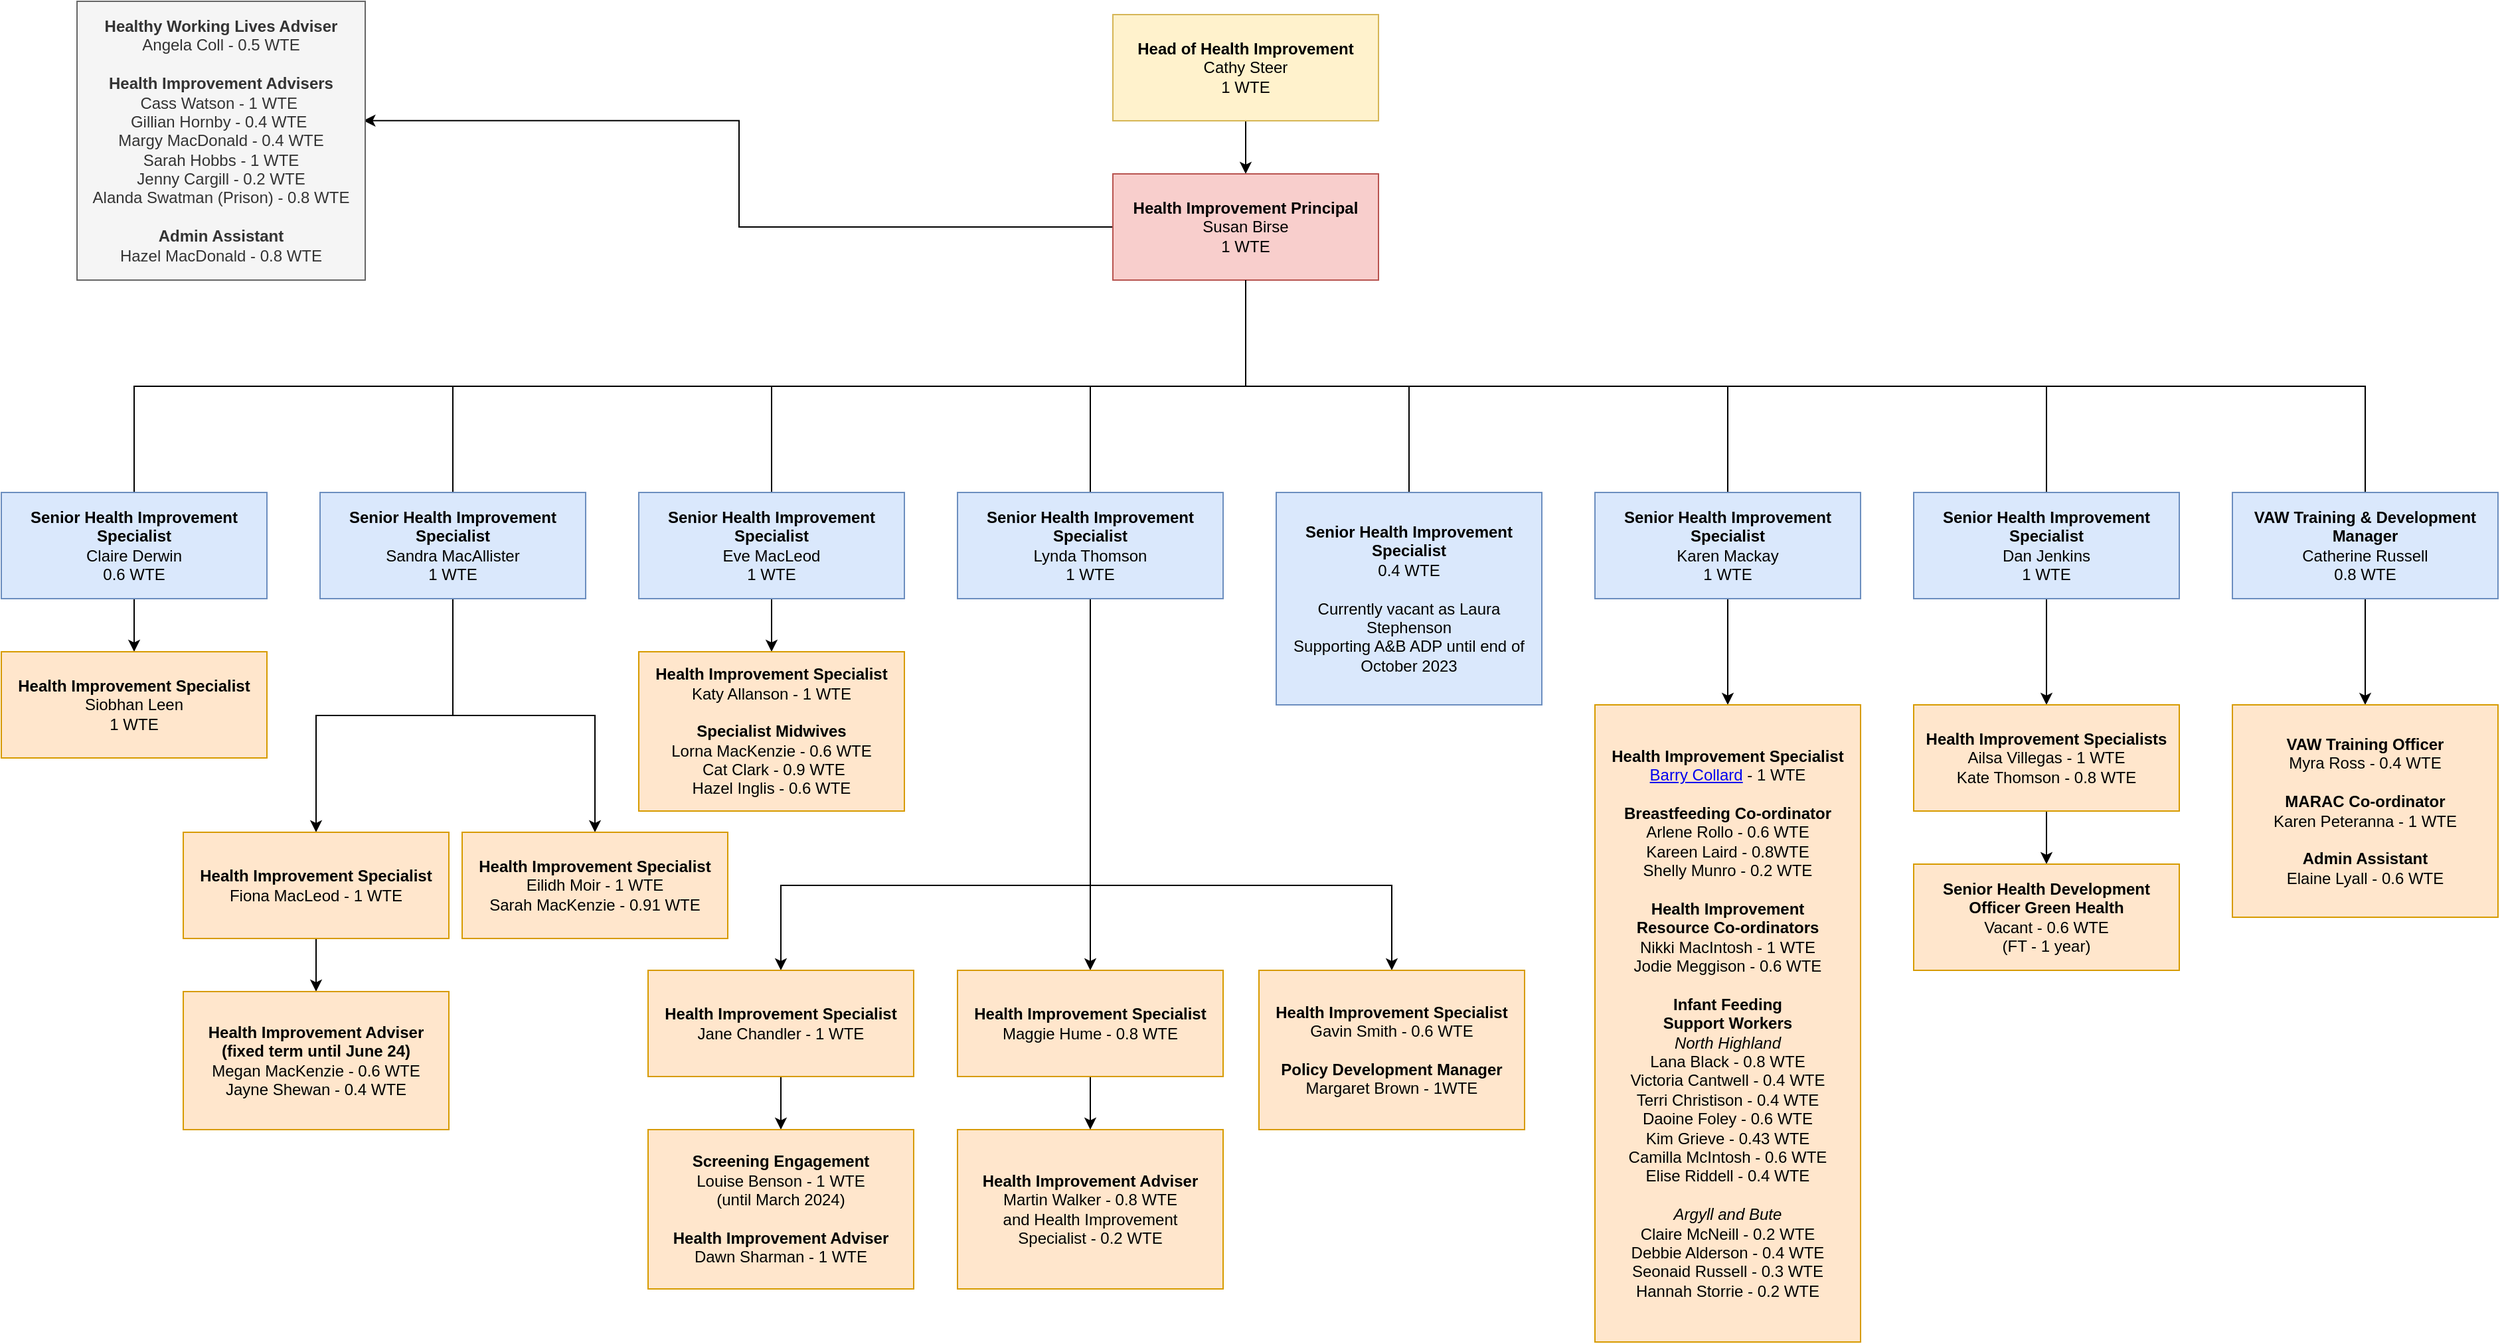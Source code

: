 <mxfile version="21.5.2" type="github">
  <diagram name="Page-1" id="HcX3bfwF6lE1asdT7tTk">
    <mxGraphModel dx="1221" dy="751" grid="1" gridSize="10" guides="1" tooltips="1" connect="1" arrows="1" fold="1" page="1" pageScale="1" pageWidth="1920" pageHeight="1200" math="0" shadow="0">
      <root>
        <mxCell id="0" />
        <mxCell id="1" parent="0" />
        <mxCell id="362GJsHBonHIGvl6nyRb-12" style="edgeStyle=orthogonalEdgeStyle;rounded=0;orthogonalLoop=1;jettySize=auto;html=1;exitX=0.5;exitY=1;exitDx=0;exitDy=0;entryX=0.5;entryY=0;entryDx=0;entryDy=0;" parent="1" source="vD92ctXVasO_yc49qX7o-1" target="vD92ctXVasO_yc49qX7o-2" edge="1">
          <mxGeometry relative="1" as="geometry" />
        </mxCell>
        <mxCell id="vD92ctXVasO_yc49qX7o-1" value="&lt;b&gt;Head of Health Improvement&lt;/b&gt;&lt;br&gt;Cathy Steer&lt;br&gt;1 WTE" style="rounded=0;whiteSpace=wrap;html=1;align=center;fillColor=#fff2cc;strokeColor=#d6b656;" parent="1" vertex="1">
          <mxGeometry x="860" y="40" width="200" height="80" as="geometry" />
        </mxCell>
        <mxCell id="l93xOszXTU8JTiS8Aog6-11" style="edgeStyle=orthogonalEdgeStyle;rounded=0;orthogonalLoop=1;jettySize=auto;html=1;entryX=0.994;entryY=0.428;entryDx=0;entryDy=0;entryPerimeter=0;" parent="1" source="vD92ctXVasO_yc49qX7o-2" target="362GJsHBonHIGvl6nyRb-2" edge="1">
          <mxGeometry relative="1" as="geometry" />
        </mxCell>
        <UserObject label="&lt;b&gt;Health Improvement Principal&lt;br&gt;&lt;/b&gt;Susan Birse&lt;br&gt;1 WTE" id="vD92ctXVasO_yc49qX7o-2">
          <mxCell style="rounded=0;whiteSpace=wrap;html=1;align=center;fillColor=#f8cecc;strokeColor=#b85450;" parent="1" vertex="1">
            <mxGeometry x="860" y="160" width="200" height="80" as="geometry" />
          </mxCell>
        </UserObject>
        <mxCell id="362GJsHBonHIGvl6nyRb-2" value="&lt;div&gt;&lt;b&gt;Healthy Working Lives Adviser&lt;/b&gt;&lt;/div&gt;&lt;div&gt;Angela Coll - 0.5 WTE&lt;/div&gt;&lt;div&gt;&lt;br&gt;&lt;/div&gt;&lt;div&gt;&lt;b&gt;Health Improvement Advisers&lt;/b&gt;&lt;/div&gt;&lt;div&gt;&lt;div&gt;Cass Watson - 1 WTE&amp;nbsp;&lt;/div&gt;&lt;div&gt;Gillian Hornby - 0.4 WTE&amp;nbsp;&lt;/div&gt;&lt;div&gt;Margy MacDonald - 0.4 WTE&lt;/div&gt;&lt;div&gt;Sarah Hobbs - 1 WTE&lt;/div&gt;&lt;div&gt;Jenny Cargill - 0.2 WTE&lt;/div&gt;&lt;div&gt;Alanda Swatman (Prison) - 0.8 WTE&lt;/div&gt;&lt;/div&gt;&lt;div&gt;&lt;br&gt;&lt;/div&gt;&lt;div&gt;&lt;b&gt;Admin Assistant&lt;/b&gt;&lt;/div&gt;&lt;div&gt;Hazel MacDonald - 0.8 WTE&lt;/div&gt;" style="rounded=0;whiteSpace=wrap;html=1;fillColor=#f5f5f5;fontColor=#333333;strokeColor=#666666;" parent="1" vertex="1">
          <mxGeometry x="80" y="30" width="217" height="210" as="geometry" />
        </mxCell>
        <mxCell id="gycXvk_gMWdpRGh6Wd55-1" style="edgeStyle=orthogonalEdgeStyle;rounded=0;orthogonalLoop=1;jettySize=auto;html=1;exitX=0.5;exitY=0;exitDx=0;exitDy=0;entryX=0.5;entryY=1;entryDx=0;entryDy=0;endArrow=none;endFill=0;" parent="1" source="362GJsHBonHIGvl6nyRb-6" target="vD92ctXVasO_yc49qX7o-2" edge="1">
          <mxGeometry relative="1" as="geometry" />
        </mxCell>
        <mxCell id="gycXvk_gMWdpRGh6Wd55-9" value="" style="edgeStyle=orthogonalEdgeStyle;rounded=0;orthogonalLoop=1;jettySize=auto;html=1;" parent="1" source="362GJsHBonHIGvl6nyRb-6" target="gycXvk_gMWdpRGh6Wd55-8" edge="1">
          <mxGeometry relative="1" as="geometry" />
        </mxCell>
        <mxCell id="362GJsHBonHIGvl6nyRb-6" value="&lt;div&gt;&lt;b&gt;Senior Health Improvement Specialist&lt;/b&gt;&lt;/div&gt;&lt;div&gt;Claire Derwin&lt;/div&gt;&lt;div&gt;0.6 WTE&lt;/div&gt;" style="rounded=0;whiteSpace=wrap;html=1;fillColor=#dae8fc;strokeColor=#6c8ebf;" parent="1" vertex="1">
          <mxGeometry x="23" y="400" width="200" height="80" as="geometry" />
        </mxCell>
        <mxCell id="gycXvk_gMWdpRGh6Wd55-11" value="" style="edgeStyle=orthogonalEdgeStyle;rounded=0;orthogonalLoop=1;jettySize=auto;html=1;" parent="1" source="362GJsHBonHIGvl6nyRb-7" target="gycXvk_gMWdpRGh6Wd55-10" edge="1">
          <mxGeometry relative="1" as="geometry" />
        </mxCell>
        <mxCell id="gycXvk_gMWdpRGh6Wd55-33" style="edgeStyle=orthogonalEdgeStyle;rounded=0;orthogonalLoop=1;jettySize=auto;html=1;exitX=0.5;exitY=0;exitDx=0;exitDy=0;entryX=0.5;entryY=1;entryDx=0;entryDy=0;endArrow=none;endFill=0;" parent="1" source="362GJsHBonHIGvl6nyRb-7" target="vD92ctXVasO_yc49qX7o-2" edge="1">
          <mxGeometry relative="1" as="geometry" />
        </mxCell>
        <mxCell id="l93xOszXTU8JTiS8Aog6-9" style="edgeStyle=orthogonalEdgeStyle;rounded=0;orthogonalLoop=1;jettySize=auto;html=1;entryX=0.5;entryY=0;entryDx=0;entryDy=0;" parent="1" source="362GJsHBonHIGvl6nyRb-7" target="l93xOszXTU8JTiS8Aog6-8" edge="1">
          <mxGeometry relative="1" as="geometry" />
        </mxCell>
        <mxCell id="362GJsHBonHIGvl6nyRb-7" value="&lt;div&gt;&lt;b&gt;Senior Health Improvement Specialist&lt;/b&gt;&lt;/div&gt;&lt;div&gt;Sandra MacAllister&lt;/div&gt;&lt;div&gt;1 WTE&lt;/div&gt;" style="rounded=0;whiteSpace=wrap;html=1;fillColor=#dae8fc;strokeColor=#6c8ebf;" parent="1" vertex="1">
          <mxGeometry x="263" y="400" width="200" height="80" as="geometry" />
        </mxCell>
        <mxCell id="gycXvk_gMWdpRGh6Wd55-3" style="edgeStyle=orthogonalEdgeStyle;rounded=0;orthogonalLoop=1;jettySize=auto;html=1;exitX=0.5;exitY=0;exitDx=0;exitDy=0;entryX=0.5;entryY=1;entryDx=0;entryDy=0;endArrow=none;endFill=0;" parent="1" source="362GJsHBonHIGvl6nyRb-8" target="vD92ctXVasO_yc49qX7o-2" edge="1">
          <mxGeometry relative="1" as="geometry" />
        </mxCell>
        <mxCell id="gycXvk_gMWdpRGh6Wd55-13" value="" style="edgeStyle=orthogonalEdgeStyle;rounded=0;orthogonalLoop=1;jettySize=auto;html=1;" parent="1" source="362GJsHBonHIGvl6nyRb-8" target="gycXvk_gMWdpRGh6Wd55-12" edge="1">
          <mxGeometry relative="1" as="geometry" />
        </mxCell>
        <mxCell id="362GJsHBonHIGvl6nyRb-8" value="&lt;div&gt;&lt;b&gt;Senior Health Improvement Specialist&lt;/b&gt;&lt;/div&gt;&lt;div&gt;Eve MacLeod&lt;/div&gt;&lt;div&gt;1 WTE&lt;/div&gt;" style="rounded=0;whiteSpace=wrap;html=1;fillColor=#dae8fc;strokeColor=#6c8ebf;" parent="1" vertex="1">
          <mxGeometry x="503" y="400" width="200" height="80" as="geometry" />
        </mxCell>
        <mxCell id="gycXvk_gMWdpRGh6Wd55-4" style="edgeStyle=orthogonalEdgeStyle;rounded=0;orthogonalLoop=1;jettySize=auto;html=1;exitX=0.5;exitY=0;exitDx=0;exitDy=0;entryX=0.5;entryY=1;entryDx=0;entryDy=0;endArrow=none;endFill=0;" parent="1" source="362GJsHBonHIGvl6nyRb-9" target="vD92ctXVasO_yc49qX7o-2" edge="1">
          <mxGeometry relative="1" as="geometry" />
        </mxCell>
        <mxCell id="l93xOszXTU8JTiS8Aog6-3" style="edgeStyle=orthogonalEdgeStyle;rounded=0;orthogonalLoop=1;jettySize=auto;html=1;" parent="1" source="362GJsHBonHIGvl6nyRb-9" target="gycXvk_gMWdpRGh6Wd55-14" edge="1">
          <mxGeometry relative="1" as="geometry">
            <Array as="points">
              <mxPoint x="843" y="696" />
              <mxPoint x="610" y="696" />
            </Array>
          </mxGeometry>
        </mxCell>
        <mxCell id="l93xOszXTU8JTiS8Aog6-4" style="edgeStyle=orthogonalEdgeStyle;rounded=0;orthogonalLoop=1;jettySize=auto;html=1;entryX=0.5;entryY=0;entryDx=0;entryDy=0;" parent="1" target="l93xOszXTU8JTiS8Aog6-2" edge="1">
          <mxGeometry relative="1" as="geometry">
            <mxPoint x="843" y="426" as="sourcePoint" />
            <mxPoint x="1070" y="666" as="targetPoint" />
            <Array as="points">
              <mxPoint x="843" y="696" />
              <mxPoint x="1070" y="696" />
            </Array>
          </mxGeometry>
        </mxCell>
        <mxCell id="l93xOszXTU8JTiS8Aog6-5" style="edgeStyle=orthogonalEdgeStyle;rounded=0;orthogonalLoop=1;jettySize=auto;html=1;" parent="1" source="362GJsHBonHIGvl6nyRb-9" target="l93xOszXTU8JTiS8Aog6-1" edge="1">
          <mxGeometry relative="1" as="geometry">
            <Array as="points">
              <mxPoint x="843" y="616" />
              <mxPoint x="843" y="616" />
            </Array>
          </mxGeometry>
        </mxCell>
        <mxCell id="362GJsHBonHIGvl6nyRb-9" value="&lt;div&gt;&lt;b&gt;Senior Health Improvement Specialist&lt;/b&gt;&lt;/div&gt;&lt;div&gt;&lt;div&gt;Lynda Thomson&lt;/div&gt;&lt;div&gt;1 WTE&lt;/div&gt;&lt;/div&gt;" style="rounded=0;whiteSpace=wrap;html=1;fillColor=#dae8fc;strokeColor=#6c8ebf;" parent="1" vertex="1">
          <mxGeometry x="743" y="400" width="200" height="80" as="geometry" />
        </mxCell>
        <mxCell id="gycXvk_gMWdpRGh6Wd55-5" style="edgeStyle=orthogonalEdgeStyle;rounded=0;orthogonalLoop=1;jettySize=auto;html=1;exitX=0.5;exitY=0;exitDx=0;exitDy=0;entryX=0.5;entryY=1;entryDx=0;entryDy=0;endArrow=none;endFill=0;" parent="1" source="362GJsHBonHIGvl6nyRb-10" target="vD92ctXVasO_yc49qX7o-2" edge="1">
          <mxGeometry relative="1" as="geometry" />
        </mxCell>
        <mxCell id="362GJsHBonHIGvl6nyRb-10" value="&lt;div&gt;&lt;b&gt;Senior Health Improvement Specialist&lt;/b&gt;&lt;/div&gt;&lt;div&gt;&lt;div&gt;0.4 WTE&lt;/div&gt;&lt;div&gt;&lt;br&gt;&lt;/div&gt;&lt;div&gt;Currently vacant as Laura Stephenson&lt;/div&gt;&lt;div&gt;Supporting A&amp;amp;B ADP until end of October 2023&lt;/div&gt;&lt;/div&gt;" style="rounded=0;whiteSpace=wrap;html=1;fillColor=#dae8fc;strokeColor=#6c8ebf;" parent="1" vertex="1">
          <mxGeometry x="983" y="400" width="200" height="160" as="geometry" />
        </mxCell>
        <mxCell id="gycXvk_gMWdpRGh6Wd55-7" style="edgeStyle=orthogonalEdgeStyle;rounded=0;orthogonalLoop=1;jettySize=auto;html=1;exitX=0.5;exitY=0;exitDx=0;exitDy=0;entryX=0.5;entryY=1;entryDx=0;entryDy=0;endArrow=none;endFill=0;" parent="1" source="362GJsHBonHIGvl6nyRb-11" target="vD92ctXVasO_yc49qX7o-2" edge="1">
          <mxGeometry relative="1" as="geometry" />
        </mxCell>
        <mxCell id="gycXvk_gMWdpRGh6Wd55-19" value="" style="edgeStyle=orthogonalEdgeStyle;rounded=0;orthogonalLoop=1;jettySize=auto;html=1;" parent="1" source="362GJsHBonHIGvl6nyRb-11" target="gycXvk_gMWdpRGh6Wd55-18" edge="1">
          <mxGeometry relative="1" as="geometry" />
        </mxCell>
        <mxCell id="362GJsHBonHIGvl6nyRb-11" value="&lt;div&gt;&lt;b&gt;Senior Health Improvement Specialist&lt;/b&gt;&lt;/div&gt;&lt;div&gt;Karen Mackay&lt;/div&gt;&lt;div&gt;1 WTE&lt;/div&gt;" style="rounded=0;whiteSpace=wrap;html=1;fillColor=#dae8fc;strokeColor=#6c8ebf;" parent="1" vertex="1">
          <mxGeometry x="1223" y="400" width="200" height="80" as="geometry" />
        </mxCell>
        <mxCell id="gycXvk_gMWdpRGh6Wd55-8" value="&lt;div&gt;&lt;b&gt;Health Improvement Specialist&lt;/b&gt;&lt;/div&gt;&lt;div&gt;Siobhan Leen&lt;/div&gt;&lt;div&gt;1 WTE&lt;/div&gt;" style="rounded=0;whiteSpace=wrap;html=1;fillColor=#ffe6cc;strokeColor=#d79b00;" parent="1" vertex="1">
          <mxGeometry x="23" y="520" width="200" height="80" as="geometry" />
        </mxCell>
        <mxCell id="5PrLI-bdZE74SPTcNNlp-3" value="" style="edgeStyle=orthogonalEdgeStyle;rounded=0;orthogonalLoop=1;jettySize=auto;html=1;" parent="1" source="gycXvk_gMWdpRGh6Wd55-10" target="5PrLI-bdZE74SPTcNNlp-2" edge="1">
          <mxGeometry relative="1" as="geometry" />
        </mxCell>
        <mxCell id="gycXvk_gMWdpRGh6Wd55-10" value="&lt;div&gt;&lt;b&gt;Health Improvement Specialist&lt;/b&gt;&lt;/div&gt;&lt;div&gt;Fiona MacLeod - 1 WTE&lt;/div&gt;" style="rounded=0;whiteSpace=wrap;html=1;fillColor=#ffe6cc;strokeColor=#d79b00;" parent="1" vertex="1">
          <mxGeometry x="160" y="656" width="200" height="80" as="geometry" />
        </mxCell>
        <mxCell id="gycXvk_gMWdpRGh6Wd55-12" value="&lt;div&gt;&lt;b&gt;Health Improvement Specialist&lt;/b&gt;&lt;/div&gt;&lt;div&gt;Katy Allanson - 1 WTE&lt;/div&gt;&lt;div&gt;&lt;br&gt;&lt;/div&gt;&lt;div&gt;&lt;b&gt;Specialist Midwives&lt;/b&gt;&lt;/div&gt;&lt;div&gt;&lt;div&gt;Lorna MacKenzie - 0.6 WTE&lt;/div&gt;&lt;div&gt;&amp;nbsp;Cat Clark - 0.9 WTE&lt;/div&gt;&lt;div&gt;Hazel Inglis - 0.6 WTE&lt;/div&gt;&lt;/div&gt;" style="rounded=0;whiteSpace=wrap;html=1;fillColor=#ffe6cc;strokeColor=#d79b00;" parent="1" vertex="1">
          <mxGeometry x="503" y="520" width="200" height="120" as="geometry" />
        </mxCell>
        <mxCell id="gycXvk_gMWdpRGh6Wd55-21" value="" style="edgeStyle=orthogonalEdgeStyle;rounded=0;orthogonalLoop=1;jettySize=auto;html=1;" parent="1" source="gycXvk_gMWdpRGh6Wd55-14" target="gycXvk_gMWdpRGh6Wd55-20" edge="1">
          <mxGeometry relative="1" as="geometry" />
        </mxCell>
        <mxCell id="gycXvk_gMWdpRGh6Wd55-14" value="&lt;div&gt;&lt;b&gt;Health Improvement Specialist&lt;/b&gt;&lt;/div&gt;&lt;div&gt;Jane Chandler - 1 WTE&lt;/div&gt;" style="rounded=0;whiteSpace=wrap;html=1;fillColor=#ffe6cc;strokeColor=#d79b00;" parent="1" vertex="1">
          <mxGeometry x="510" y="760" width="200" height="80" as="geometry" />
        </mxCell>
        <mxCell id="gycXvk_gMWdpRGh6Wd55-18" value="&lt;div&gt;&lt;b&gt;Health Improvement Specialist&lt;/b&gt;&lt;/div&gt;&lt;div&gt;&lt;a href=&quot;https://nhshighland.publichealth.scot.nhs.uk/staff/barry-collard/&quot;&gt;Barry Collard&lt;/a&gt; - 1 WTE&lt;/div&gt;&lt;div&gt;&lt;b&gt;&lt;br&gt;&lt;/b&gt;&lt;/div&gt;&lt;div&gt;&lt;b&gt;Breastfeeding Co-ordinator&lt;/b&gt;&lt;/div&gt;&lt;div&gt;Arlene Rollo - 0.6 WTE&lt;/div&gt;&lt;div&gt;&lt;div&gt;Kareen Laird - 0.8WTE&lt;/div&gt;&lt;div&gt;Shelly Munro - 0.2 WTE&lt;/div&gt;&lt;/div&gt;&lt;div&gt;&lt;b&gt;&lt;br&gt;&lt;/b&gt;&lt;/div&gt;&lt;b&gt;Health Improvement &lt;br&gt;Resource Co-ordinators&lt;/b&gt;&lt;br&gt;&lt;div&gt;Nikki MacIntosh - 1 WTE&lt;/div&gt;&lt;div&gt;Jodie Meggison - 0.6 WTE&lt;/div&gt;&lt;div&gt;&lt;b&gt;&lt;br&gt;&lt;/b&gt;&lt;/div&gt;&lt;div&gt;&lt;b&gt;Infant Feeding&lt;br&gt;Support Workers&lt;/b&gt;&lt;/div&gt;&lt;div&gt;&lt;div style=&quot;&quot;&gt;&lt;i&gt;North Highland&lt;/i&gt;&lt;/div&gt;&lt;div style=&quot;&quot;&gt;Lana Black - 0.8 WTE&lt;/div&gt;&lt;div style=&quot;&quot;&gt;Victoria Cantwell - 0.4 WTE&lt;/div&gt;&lt;div style=&quot;&quot;&gt;Terri Christison - 0.4 WTE&lt;/div&gt;&lt;div style=&quot;&quot;&gt;Daoine Foley - 0.6 WTE&lt;/div&gt;&lt;div style=&quot;&quot;&gt;Kim Grieve - 0.43 WTE&lt;/div&gt;&lt;div style=&quot;&quot;&gt;Camilla McIntosh - 0.6 WTE&lt;/div&gt;&lt;div style=&quot;&quot;&gt;Elise Riddell - 0.4 WTE&lt;/div&gt;&lt;div style=&quot;&quot;&gt;&lt;br&gt;&lt;/div&gt;&lt;div style=&quot;&quot;&gt;&lt;i&gt;Argyll and Bute&lt;/i&gt;&lt;/div&gt;&lt;div style=&quot;&quot;&gt;Claire&amp;nbsp;McNeill&amp;nbsp;- 0.2 WTE&lt;/div&gt;&lt;div style=&quot;&quot;&gt;Debbie Alderson - 0.4 WTE&lt;/div&gt;&lt;div style=&quot;&quot;&gt;Seonaid Russell - 0.3 WTE&lt;/div&gt;&lt;div style=&quot;&quot;&gt;Hannah Storrie - 0.2 WTE&lt;/div&gt;&lt;/div&gt;" style="rounded=0;whiteSpace=wrap;html=1;fillColor=#ffe6cc;strokeColor=#d79b00;" parent="1" vertex="1">
          <mxGeometry x="1223" y="560" width="200" height="480" as="geometry" />
        </mxCell>
        <mxCell id="gycXvk_gMWdpRGh6Wd55-20" value="&lt;div&gt;&lt;b&gt;Screening Engagement&lt;/b&gt;&lt;/div&gt;&lt;div&gt;Louise Benson - 1 WTE&lt;br&gt;(until March 2024)&lt;/div&gt;&lt;div&gt;&lt;b&gt;&lt;br&gt;&lt;/b&gt;&lt;/div&gt;&lt;div&gt;&lt;b&gt;Health Improvement Adviser&lt;/b&gt;&lt;/div&gt;&lt;div&gt;Dawn Sharman - 1 WTE&lt;/div&gt;" style="rounded=0;whiteSpace=wrap;html=1;fillColor=#ffe6cc;strokeColor=#d79b00;" parent="1" vertex="1">
          <mxGeometry x="510" y="880" width="200" height="120" as="geometry" />
        </mxCell>
        <mxCell id="gycXvk_gMWdpRGh6Wd55-25" style="edgeStyle=orthogonalEdgeStyle;rounded=0;orthogonalLoop=1;jettySize=auto;html=1;exitX=0.5;exitY=0;exitDx=0;exitDy=0;entryX=0.5;entryY=1;entryDx=0;entryDy=0;endArrow=none;endFill=0;" parent="1" source="gycXvk_gMWdpRGh6Wd55-22" target="vD92ctXVasO_yc49qX7o-2" edge="1">
          <mxGeometry relative="1" as="geometry" />
        </mxCell>
        <mxCell id="gycXvk_gMWdpRGh6Wd55-28" value="" style="edgeStyle=orthogonalEdgeStyle;rounded=0;orthogonalLoop=1;jettySize=auto;html=1;" parent="1" source="gycXvk_gMWdpRGh6Wd55-22" target="gycXvk_gMWdpRGh6Wd55-27" edge="1">
          <mxGeometry relative="1" as="geometry" />
        </mxCell>
        <mxCell id="gycXvk_gMWdpRGh6Wd55-22" value="&lt;div&gt;&lt;b&gt;Senior Health Improvement Specialist&lt;/b&gt;&lt;/div&gt;&lt;div&gt;&lt;div&gt;Dan Jenkins&lt;/div&gt;&lt;div&gt;1 WTE&lt;/div&gt;&lt;/div&gt;" style="rounded=0;whiteSpace=wrap;html=1;fillColor=#dae8fc;strokeColor=#6c8ebf;" parent="1" vertex="1">
          <mxGeometry x="1463" y="400" width="200" height="80" as="geometry" />
        </mxCell>
        <mxCell id="gycXvk_gMWdpRGh6Wd55-26" style="edgeStyle=orthogonalEdgeStyle;rounded=0;orthogonalLoop=1;jettySize=auto;html=1;exitX=0.5;exitY=0;exitDx=0;exitDy=0;entryX=0.5;entryY=1;entryDx=0;entryDy=0;endArrow=none;endFill=0;" parent="1" source="gycXvk_gMWdpRGh6Wd55-23" target="vD92ctXVasO_yc49qX7o-2" edge="1">
          <mxGeometry relative="1" as="geometry" />
        </mxCell>
        <mxCell id="gycXvk_gMWdpRGh6Wd55-30" value="" style="edgeStyle=orthogonalEdgeStyle;rounded=0;orthogonalLoop=1;jettySize=auto;html=1;" parent="1" source="gycXvk_gMWdpRGh6Wd55-23" target="gycXvk_gMWdpRGh6Wd55-29" edge="1">
          <mxGeometry relative="1" as="geometry" />
        </mxCell>
        <mxCell id="gycXvk_gMWdpRGh6Wd55-23" value="&lt;div&gt;&lt;b&gt;VAW Training &amp;amp; Development Manager&lt;/b&gt;&lt;/div&gt;&lt;div&gt;Catherine Russell&lt;/div&gt;&lt;div&gt;0.8 WTE&lt;/div&gt;" style="rounded=0;whiteSpace=wrap;html=1;fillColor=#dae8fc;strokeColor=#6c8ebf;" parent="1" vertex="1">
          <mxGeometry x="1703" y="400" width="200" height="80" as="geometry" />
        </mxCell>
        <mxCell id="l93xOszXTU8JTiS8Aog6-13" style="edgeStyle=orthogonalEdgeStyle;rounded=0;orthogonalLoop=1;jettySize=auto;html=1;entryX=0.5;entryY=0;entryDx=0;entryDy=0;" parent="1" source="gycXvk_gMWdpRGh6Wd55-27" target="l93xOszXTU8JTiS8Aog6-12" edge="1">
          <mxGeometry relative="1" as="geometry" />
        </mxCell>
        <mxCell id="gycXvk_gMWdpRGh6Wd55-27" value="&lt;div&gt;&lt;b&gt;Health Improvement Specialists&lt;/b&gt;&lt;/div&gt;&lt;div style=&quot;border-color: var(--border-color);&quot;&gt;Ailsa Villegas -&amp;nbsp;&lt;span style=&quot;background-color: initial;&quot;&gt;1 WTE&lt;/span&gt;&lt;/div&gt;Kate Thomson&amp;nbsp;&lt;span style=&quot;background-color: initial;&quot;&gt;- 0.8 WTE&lt;br&gt;&lt;/span&gt;" style="rounded=0;whiteSpace=wrap;html=1;fillColor=#ffe6cc;strokeColor=#d79b00;" parent="1" vertex="1">
          <mxGeometry x="1463" y="560" width="200" height="80" as="geometry" />
        </mxCell>
        <mxCell id="gycXvk_gMWdpRGh6Wd55-29" value="&lt;div&gt;&lt;b&gt;VAW Training Officer&lt;/b&gt;&lt;/div&gt;&lt;div&gt;Myra Ross - 0.4 WTE&lt;/div&gt;&lt;div&gt;&lt;br&gt;&lt;/div&gt;&lt;div&gt;&lt;b&gt;MARAC Co-ordinator&lt;/b&gt;&lt;/div&gt;&lt;div&gt;Karen Peteranna - 1 WTE&lt;/div&gt;&lt;div&gt;&lt;br&gt;&lt;/div&gt;&lt;div&gt;&lt;b&gt;Admin Assistant&lt;/b&gt;&lt;/div&gt;&lt;div&gt;Elaine Lyall - 0.6 WTE&lt;/div&gt;" style="rounded=0;whiteSpace=wrap;html=1;fillColor=#ffe6cc;strokeColor=#d79b00;" parent="1" vertex="1">
          <mxGeometry x="1703" y="560" width="200" height="160" as="geometry" />
        </mxCell>
        <mxCell id="gycXvk_gMWdpRGh6Wd55-31" value="&lt;div&gt;&lt;b&gt;Health Improvement Adviser&lt;/b&gt;&lt;/div&gt;&lt;div&gt;&lt;div&gt;Martin Walker - 0.8 WTE &lt;br&gt;and&amp;nbsp;&lt;span style=&quot;background-color: initial;&quot;&gt;Health Improvement &lt;br&gt;Specialist - 0.2 WTE&lt;/span&gt;&lt;/div&gt;&lt;/div&gt;" style="rounded=0;whiteSpace=wrap;html=1;fillColor=#ffe6cc;strokeColor=#d79b00;" parent="1" vertex="1">
          <mxGeometry x="743" y="880" width="200" height="120" as="geometry" />
        </mxCell>
        <mxCell id="5PrLI-bdZE74SPTcNNlp-2" value="&lt;div&gt;&lt;b&gt;Health Improvement Adviser&lt;/b&gt;&lt;/div&gt;&lt;div&gt;&lt;b&gt;(fixed term until June 24)&lt;/b&gt;&lt;/div&gt;&lt;div&gt;&lt;div&gt;Megan MacKenzie - 0.6 WTE&lt;/div&gt;&lt;div&gt;Jayne Shewan - 0.4 WTE&lt;/div&gt;&lt;/div&gt;" style="rounded=0;whiteSpace=wrap;html=1;fillColor=#ffe6cc;strokeColor=#d79b00;" parent="1" vertex="1">
          <mxGeometry x="160" y="776" width="200" height="104" as="geometry" />
        </mxCell>
        <mxCell id="l93xOszXTU8JTiS8Aog6-7" style="edgeStyle=orthogonalEdgeStyle;rounded=0;orthogonalLoop=1;jettySize=auto;html=1;" parent="1" source="l93xOszXTU8JTiS8Aog6-1" target="gycXvk_gMWdpRGh6Wd55-31" edge="1">
          <mxGeometry relative="1" as="geometry" />
        </mxCell>
        <mxCell id="l93xOszXTU8JTiS8Aog6-1" value="&lt;div&gt;&lt;b&gt;Health Improvement Specialist&lt;/b&gt;&lt;/div&gt;&lt;div&gt;&lt;span style=&quot;background-color: initial;&quot;&gt;Maggie Hume - 0.8 WTE&lt;/span&gt;&lt;br&gt;&lt;/div&gt;" style="rounded=0;whiteSpace=wrap;html=1;fillColor=#ffe6cc;strokeColor=#d79b00;" parent="1" vertex="1">
          <mxGeometry x="743" y="760" width="200" height="80" as="geometry" />
        </mxCell>
        <mxCell id="l93xOszXTU8JTiS8Aog6-2" value="&lt;div&gt;&lt;b&gt;Health Improvement Specialist&lt;/b&gt;&lt;/div&gt;&lt;div&gt;Gavin Smith - 0.6 WTE&lt;/div&gt;&lt;div&gt;&lt;b&gt;&lt;br&gt;&lt;/b&gt;&lt;/div&gt;&lt;div&gt;&lt;b&gt;Policy Development Manager&lt;/b&gt;&lt;/div&gt;&lt;div&gt;Margaret Brown - 1WTE&lt;/div&gt;" style="rounded=0;whiteSpace=wrap;html=1;fillColor=#ffe6cc;strokeColor=#d79b00;" parent="1" vertex="1">
          <mxGeometry x="970" y="760" width="200" height="120" as="geometry" />
        </mxCell>
        <mxCell id="l93xOszXTU8JTiS8Aog6-8" value="&lt;div&gt;&lt;b&gt;Health Improvement Specialist&lt;/b&gt;&lt;/div&gt;&lt;div&gt;Eilidh Moir - 1 WTE&lt;/div&gt;&lt;div&gt;Sarah MacKenzie - 0.91 WTE&lt;/div&gt;" style="rounded=0;whiteSpace=wrap;html=1;fillColor=#ffe6cc;strokeColor=#d79b00;" parent="1" vertex="1">
          <mxGeometry x="370" y="656" width="200" height="80" as="geometry" />
        </mxCell>
        <mxCell id="l93xOszXTU8JTiS8Aog6-12" value="&lt;div&gt;&lt;b style=&quot;background-color: initial;&quot;&gt;Senior Health Development Officer Green Health&lt;/b&gt;&lt;br&gt;&lt;/div&gt;&lt;div&gt;Vacant - 0.6 WTE&lt;br&gt;(FT - 1 year)&lt;/div&gt;" style="rounded=0;whiteSpace=wrap;html=1;fillColor=#ffe6cc;strokeColor=#d79b00;" parent="1" vertex="1">
          <mxGeometry x="1463" y="680" width="200" height="80" as="geometry" />
        </mxCell>
      </root>
    </mxGraphModel>
  </diagram>
</mxfile>
